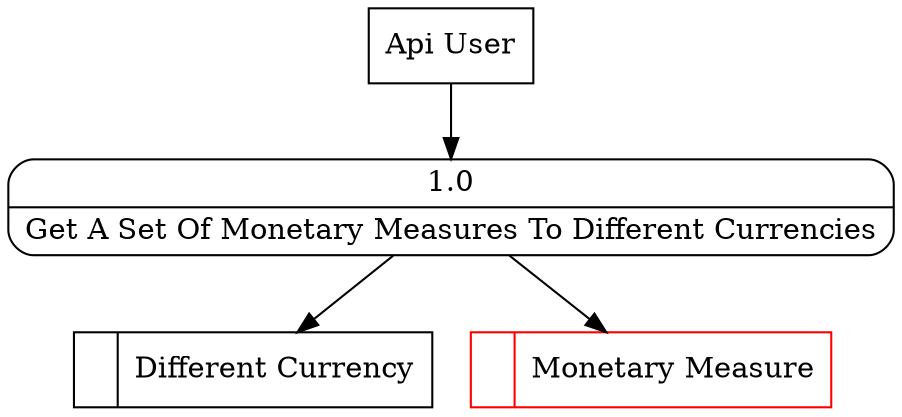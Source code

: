 digraph dfd2{ 
node[shape=record]
200 [label="<f0>  |<f1> Different Currency " ];
201 [label="<f0>  |<f1> Monetary Measure " color=red];
202 [label="Api User" shape=box];
203 [label="{<f0> 1.0|<f1> Get A Set Of Monetary Measures To Different Currencies }" shape=Mrecord];
202 -> 203
203 -> 201
203 -> 200
}
